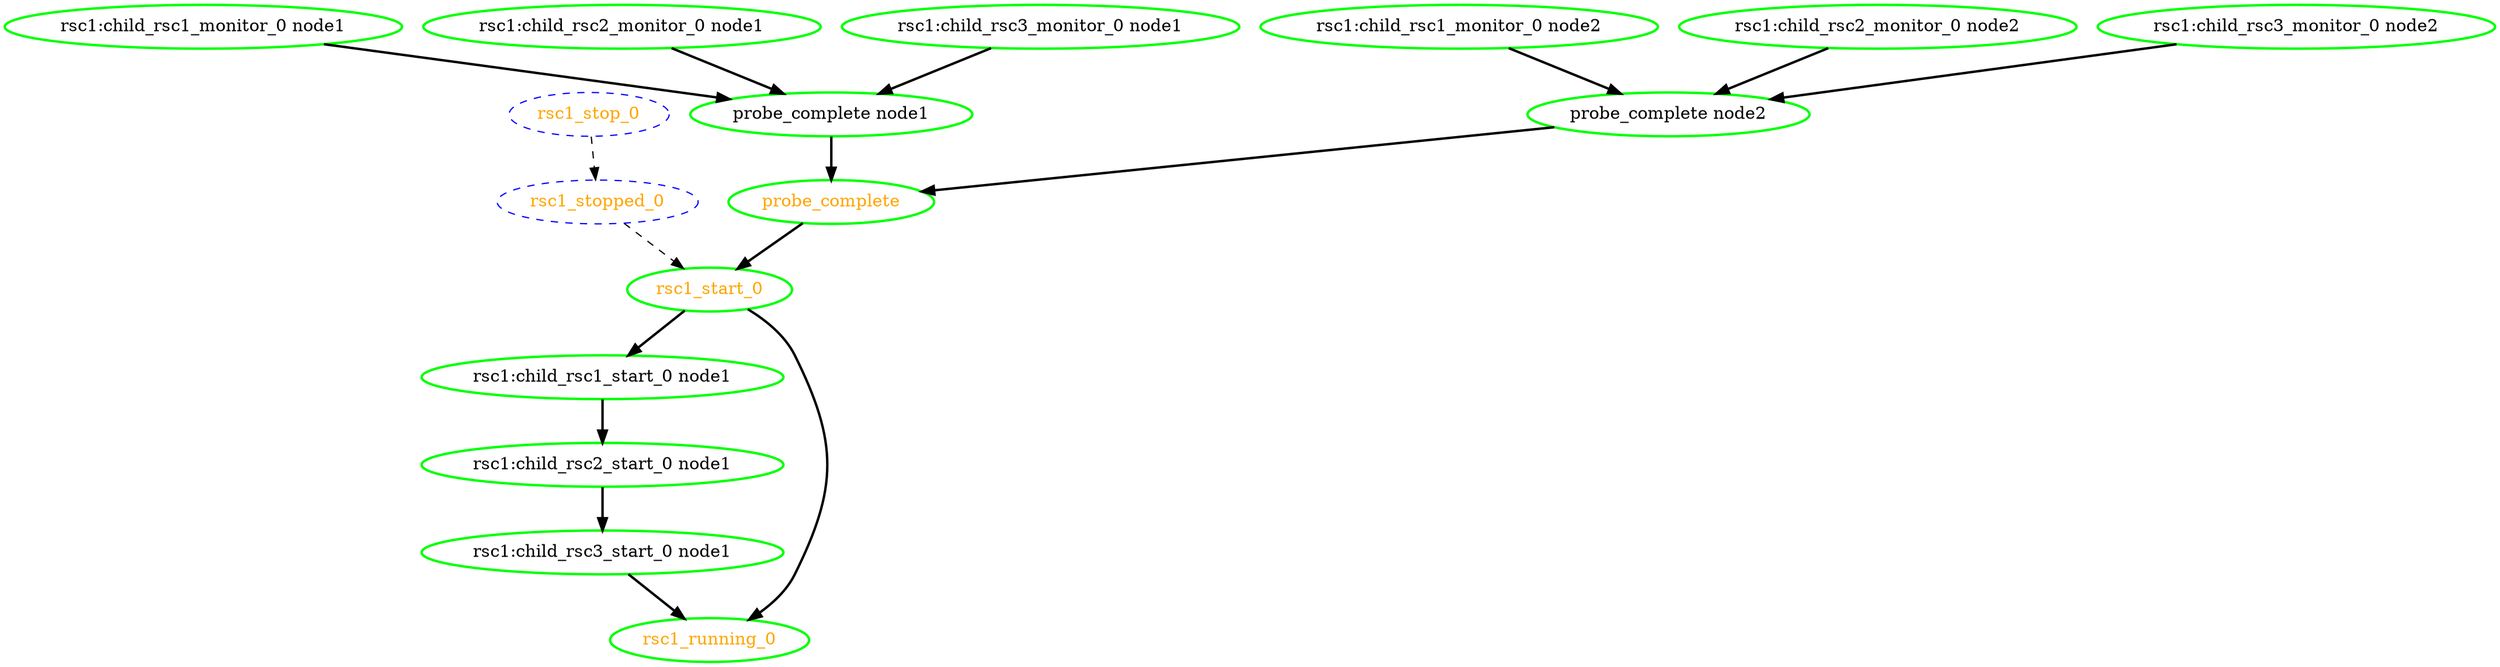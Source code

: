 digraph "g" {
	size = "30,30"
"probe_complete" [ style=bold color="green" fontcolor="orange" ]
"probe_complete node1" [ style=bold color="green" fontcolor="black" ]
"rsc1:child_rsc1_monitor_0 node1" [ style=bold color="green" fontcolor="black" ]
"rsc1:child_rsc2_monitor_0 node1" [ style=bold color="green" fontcolor="black" ]
"rsc1:child_rsc3_monitor_0 node1" [ style=bold color="green" fontcolor="black" ]
"probe_complete node2" [ style=bold color="green" fontcolor="black" ]
"rsc1:child_rsc1_monitor_0 node2" [ style=bold color="green" fontcolor="black" ]
"rsc1:child_rsc2_monitor_0 node2" [ style=bold color="green" fontcolor="black" ]
"rsc1:child_rsc3_monitor_0 node2" [ style=bold color="green" fontcolor="black" ]
"rsc1:child_rsc1_start_0 node1" [ style=bold color="green" fontcolor="black" ]
"rsc1:child_rsc2_start_0 node1" [ style=bold color="green" fontcolor="black" ]
"rsc1:child_rsc3_start_0 node1" [ style=bold color="green" fontcolor="black" ]
"rsc1_start_0" [ style=bold color="green" fontcolor="orange" ]
"rsc1_running_0" [ style=bold color="green" fontcolor="orange" ]
"rsc1_stop_0" [ style="dashed" color="blue" fontcolor="orange" ]
"rsc1_stopped_0" [ style="dashed" color="blue" fontcolor="orange" ]
"probe_complete node1" -> "probe_complete" [ style = bold]
"probe_complete node2" -> "probe_complete" [ style = bold]
"rsc1:child_rsc1_monitor_0 node1" -> "probe_complete node1" [ style = bold]
"rsc1:child_rsc2_monitor_0 node1" -> "probe_complete node1" [ style = bold]
"rsc1:child_rsc3_monitor_0 node1" -> "probe_complete node1" [ style = bold]
"rsc1:child_rsc1_monitor_0 node2" -> "probe_complete node2" [ style = bold]
"rsc1:child_rsc2_monitor_0 node2" -> "probe_complete node2" [ style = bold]
"rsc1:child_rsc3_monitor_0 node2" -> "probe_complete node2" [ style = bold]
"rsc1_start_0" -> "rsc1:child_rsc1_start_0 node1" [ style = bold]
"rsc1:child_rsc1_start_0 node1" -> "rsc1:child_rsc2_start_0 node1" [ style = bold]
"rsc1:child_rsc2_start_0 node1" -> "rsc1:child_rsc3_start_0 node1" [ style = bold]
"probe_complete" -> "rsc1_start_0" [ style = bold]
"rsc1_stopped_0" -> "rsc1_start_0" [ style = dashed]
"rsc1:child_rsc3_start_0 node1" -> "rsc1_running_0" [ style = bold]
"rsc1_start_0" -> "rsc1_running_0" [ style = bold]
"rsc1_stop_0" -> "rsc1_stopped_0" [ style = dashed]
}
